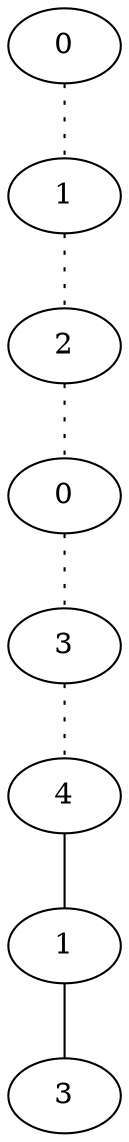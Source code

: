 graph {
a[label=0]
b[label=1]
c[label=2]
d[label=0]
e[label=3]
f[label=4]
g[label=1]
h[label=3]
a -- b [style=dotted];
b -- c [style=dotted];
c -- d [style=dotted];
d -- e [style=dotted];
e -- f [style=dotted];
f -- g;
g -- h;
}
